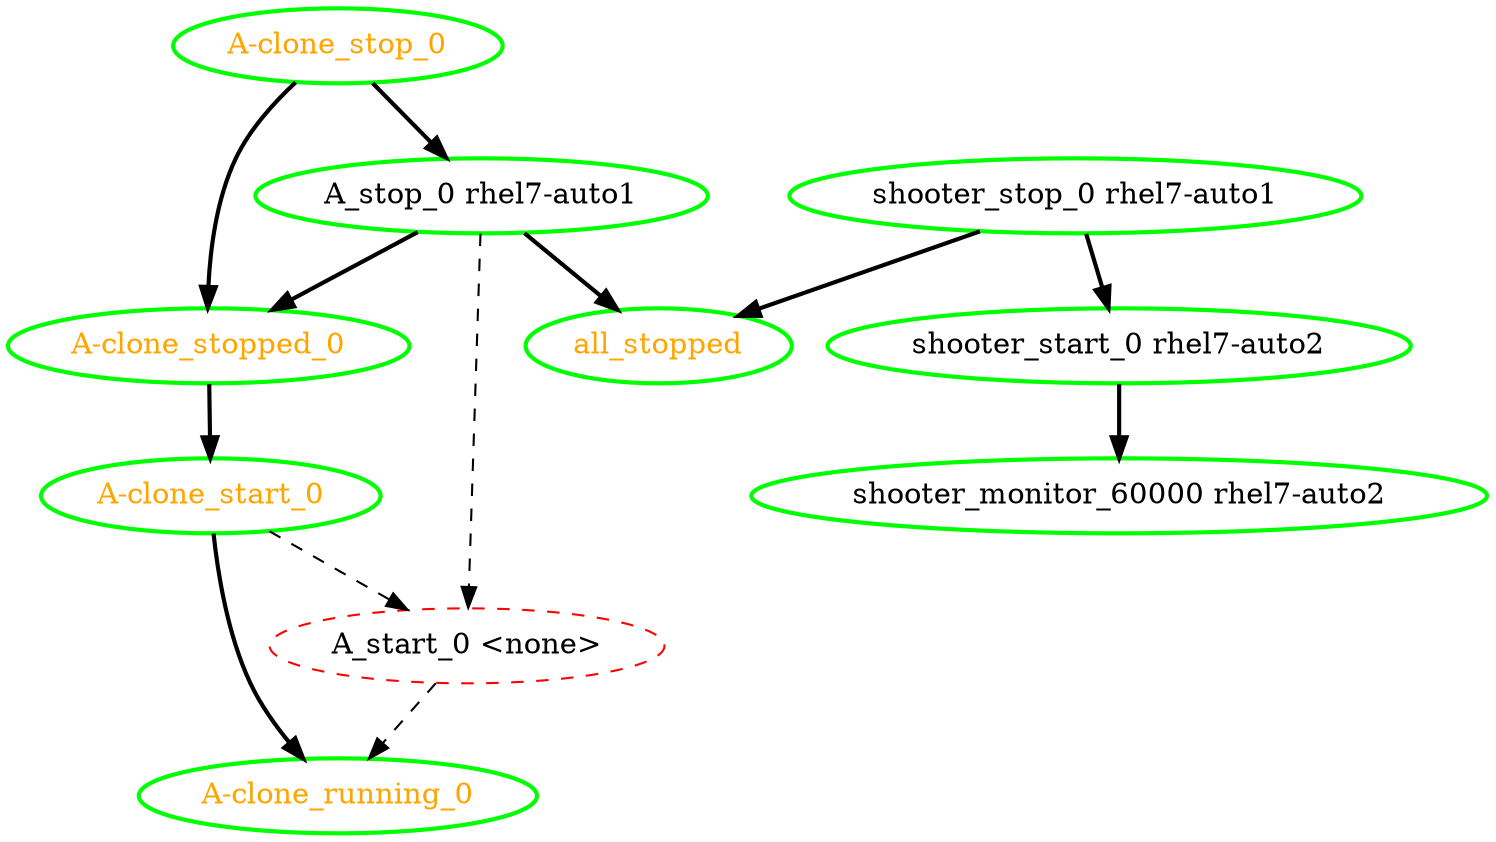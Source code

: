  digraph "g" {
"A-clone_running_0" [ style=bold color="green" fontcolor="orange"]
"A-clone_start_0" -> "A-clone_running_0" [ style = bold]
"A-clone_start_0" -> "A_start_0 <none>" [ style = dashed]
"A-clone_start_0" [ style=bold color="green" fontcolor="orange"]
"A-clone_stop_0" -> "A-clone_stopped_0" [ style = bold]
"A-clone_stop_0" -> "A_stop_0 rhel7-auto1" [ style = bold]
"A-clone_stop_0" [ style=bold color="green" fontcolor="orange"]
"A-clone_stopped_0" -> "A-clone_start_0" [ style = bold]
"A-clone_stopped_0" [ style=bold color="green" fontcolor="orange"]
"A_start_0 <none>" -> "A-clone_running_0" [ style = dashed]
"A_start_0 <none>" [ style=dashed color="red" fontcolor="black"]
"A_stop_0 rhel7-auto1" -> "A-clone_stopped_0" [ style = bold]
"A_stop_0 rhel7-auto1" -> "A_start_0 <none>" [ style = dashed]
"A_stop_0 rhel7-auto1" -> "all_stopped" [ style = bold]
"A_stop_0 rhel7-auto1" [ style=bold color="green" fontcolor="black"]
"all_stopped" [ style=bold color="green" fontcolor="orange"]
"shooter_monitor_60000 rhel7-auto2" [ style=bold color="green" fontcolor="black"]
"shooter_start_0 rhel7-auto2" -> "shooter_monitor_60000 rhel7-auto2" [ style = bold]
"shooter_start_0 rhel7-auto2" [ style=bold color="green" fontcolor="black"]
"shooter_stop_0 rhel7-auto1" -> "all_stopped" [ style = bold]
"shooter_stop_0 rhel7-auto1" -> "shooter_start_0 rhel7-auto2" [ style = bold]
"shooter_stop_0 rhel7-auto1" [ style=bold color="green" fontcolor="black"]
}
